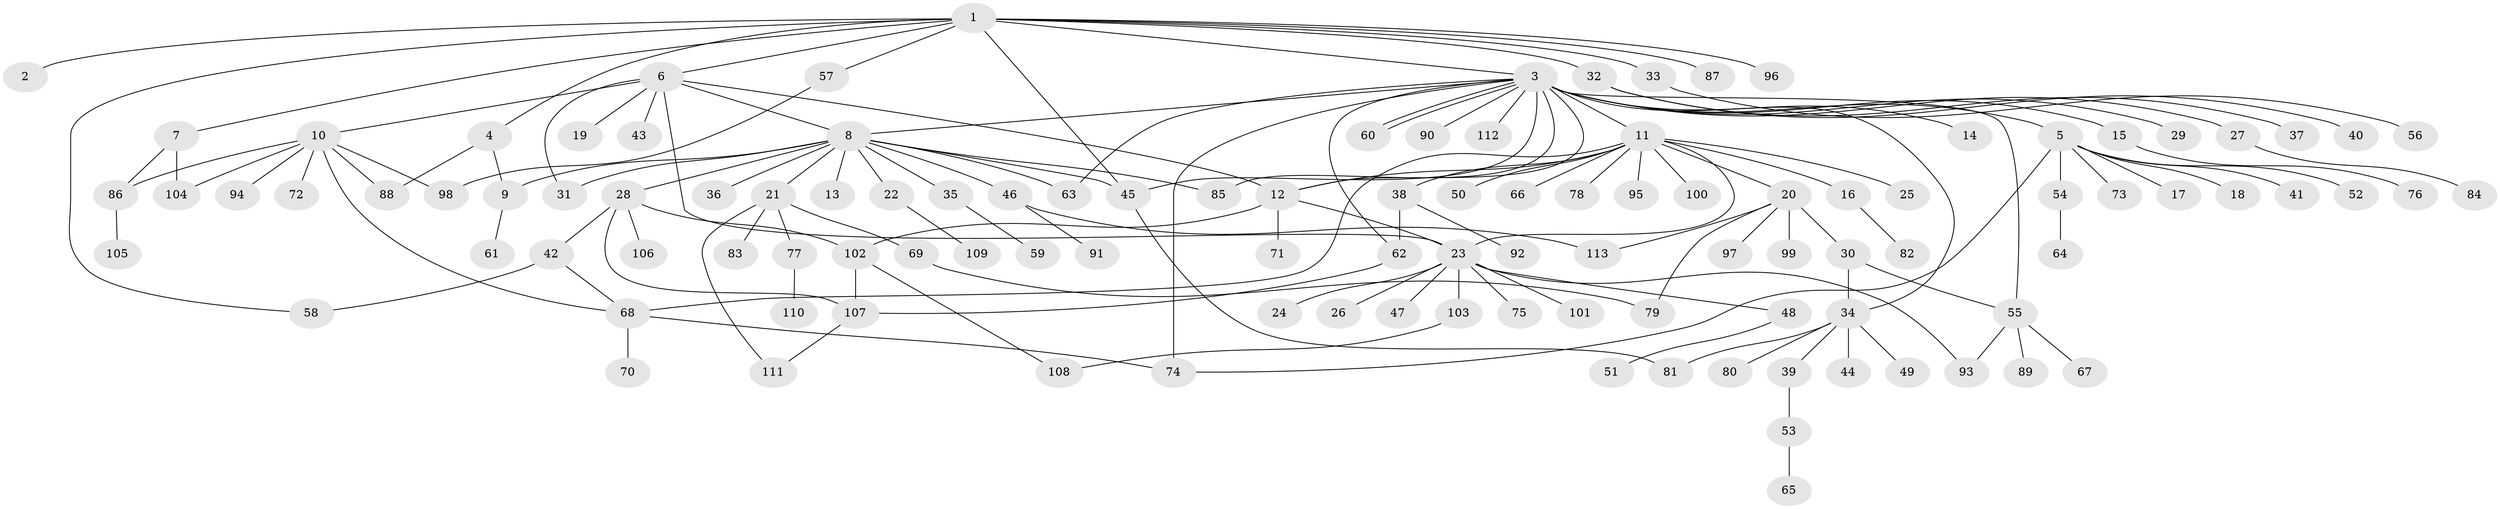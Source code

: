 // Generated by graph-tools (version 1.1) at 2025/25/03/09/25 03:25:58]
// undirected, 113 vertices, 145 edges
graph export_dot {
graph [start="1"]
  node [color=gray90,style=filled];
  1;
  2;
  3;
  4;
  5;
  6;
  7;
  8;
  9;
  10;
  11;
  12;
  13;
  14;
  15;
  16;
  17;
  18;
  19;
  20;
  21;
  22;
  23;
  24;
  25;
  26;
  27;
  28;
  29;
  30;
  31;
  32;
  33;
  34;
  35;
  36;
  37;
  38;
  39;
  40;
  41;
  42;
  43;
  44;
  45;
  46;
  47;
  48;
  49;
  50;
  51;
  52;
  53;
  54;
  55;
  56;
  57;
  58;
  59;
  60;
  61;
  62;
  63;
  64;
  65;
  66;
  67;
  68;
  69;
  70;
  71;
  72;
  73;
  74;
  75;
  76;
  77;
  78;
  79;
  80;
  81;
  82;
  83;
  84;
  85;
  86;
  87;
  88;
  89;
  90;
  91;
  92;
  93;
  94;
  95;
  96;
  97;
  98;
  99;
  100;
  101;
  102;
  103;
  104;
  105;
  106;
  107;
  108;
  109;
  110;
  111;
  112;
  113;
  1 -- 2;
  1 -- 3;
  1 -- 4;
  1 -- 6;
  1 -- 7;
  1 -- 32;
  1 -- 33;
  1 -- 45;
  1 -- 57;
  1 -- 58;
  1 -- 87;
  1 -- 96;
  3 -- 5;
  3 -- 8;
  3 -- 11;
  3 -- 12;
  3 -- 14;
  3 -- 15;
  3 -- 27;
  3 -- 29;
  3 -- 34;
  3 -- 45;
  3 -- 55;
  3 -- 60;
  3 -- 60;
  3 -- 62;
  3 -- 63;
  3 -- 74;
  3 -- 85;
  3 -- 90;
  3 -- 112;
  4 -- 9;
  4 -- 88;
  5 -- 17;
  5 -- 18;
  5 -- 41;
  5 -- 52;
  5 -- 54;
  5 -- 73;
  5 -- 74;
  6 -- 8;
  6 -- 10;
  6 -- 12;
  6 -- 19;
  6 -- 23;
  6 -- 31;
  6 -- 43;
  7 -- 86;
  7 -- 104;
  8 -- 9;
  8 -- 13;
  8 -- 21;
  8 -- 22;
  8 -- 28;
  8 -- 31;
  8 -- 35;
  8 -- 36;
  8 -- 45;
  8 -- 46;
  8 -- 63;
  8 -- 85;
  9 -- 61;
  10 -- 68;
  10 -- 72;
  10 -- 86;
  10 -- 88;
  10 -- 94;
  10 -- 98;
  10 -- 104;
  11 -- 12;
  11 -- 16;
  11 -- 20;
  11 -- 23;
  11 -- 25;
  11 -- 38;
  11 -- 50;
  11 -- 66;
  11 -- 68;
  11 -- 78;
  11 -- 95;
  11 -- 100;
  12 -- 23;
  12 -- 71;
  12 -- 102;
  15 -- 76;
  16 -- 82;
  20 -- 30;
  20 -- 79;
  20 -- 97;
  20 -- 99;
  20 -- 113;
  21 -- 69;
  21 -- 77;
  21 -- 83;
  21 -- 111;
  22 -- 109;
  23 -- 24;
  23 -- 26;
  23 -- 47;
  23 -- 48;
  23 -- 75;
  23 -- 93;
  23 -- 101;
  23 -- 103;
  27 -- 84;
  28 -- 42;
  28 -- 102;
  28 -- 106;
  28 -- 107;
  30 -- 34;
  30 -- 55;
  32 -- 37;
  32 -- 40;
  33 -- 56;
  34 -- 39;
  34 -- 44;
  34 -- 49;
  34 -- 80;
  34 -- 81;
  35 -- 59;
  38 -- 62;
  38 -- 92;
  39 -- 53;
  42 -- 58;
  42 -- 68;
  45 -- 81;
  46 -- 91;
  46 -- 113;
  48 -- 51;
  53 -- 65;
  54 -- 64;
  55 -- 67;
  55 -- 89;
  55 -- 93;
  57 -- 98;
  62 -- 107;
  68 -- 70;
  68 -- 74;
  69 -- 79;
  77 -- 110;
  86 -- 105;
  102 -- 107;
  102 -- 108;
  103 -- 108;
  107 -- 111;
}
